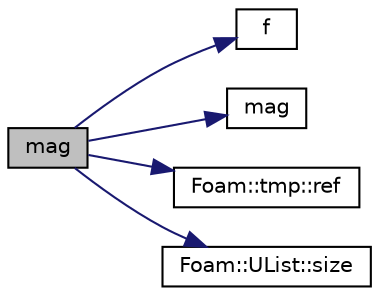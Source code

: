 digraph "mag"
{
  bgcolor="transparent";
  edge [fontname="Helvetica",fontsize="10",labelfontname="Helvetica",labelfontsize="10"];
  node [fontname="Helvetica",fontsize="10",shape=record];
  rankdir="LR";
  Node78150 [label="mag",height=0.2,width=0.4,color="black", fillcolor="grey75", style="filled", fontcolor="black"];
  Node78150 -> Node78151 [color="midnightblue",fontsize="10",style="solid",fontname="Helvetica"];
  Node78151 [label="f",height=0.2,width=0.4,color="black",URL="$a18335.html#a888be93833ac7a23170555c69c690288"];
  Node78150 -> Node78152 [color="midnightblue",fontsize="10",style="solid",fontname="Helvetica"];
  Node78152 [label="mag",height=0.2,width=0.4,color="black",URL="$a21851.html#a929da2a3fdcf3dacbbe0487d3a330dae"];
  Node78150 -> Node78153 [color="midnightblue",fontsize="10",style="solid",fontname="Helvetica"];
  Node78153 [label="Foam::tmp::ref",height=0.2,width=0.4,color="black",URL="$a27077.html#aeaf81e641282874cef07f5b808efc83b",tooltip="Return non-const reference or generate a fatal error. "];
  Node78150 -> Node78154 [color="midnightblue",fontsize="10",style="solid",fontname="Helvetica"];
  Node78154 [label="Foam::UList::size",height=0.2,width=0.4,color="black",URL="$a26837.html#a47b3bf30da1eb3ab8076b5fbe00e0494",tooltip="Return the number of elements in the UList. "];
}
